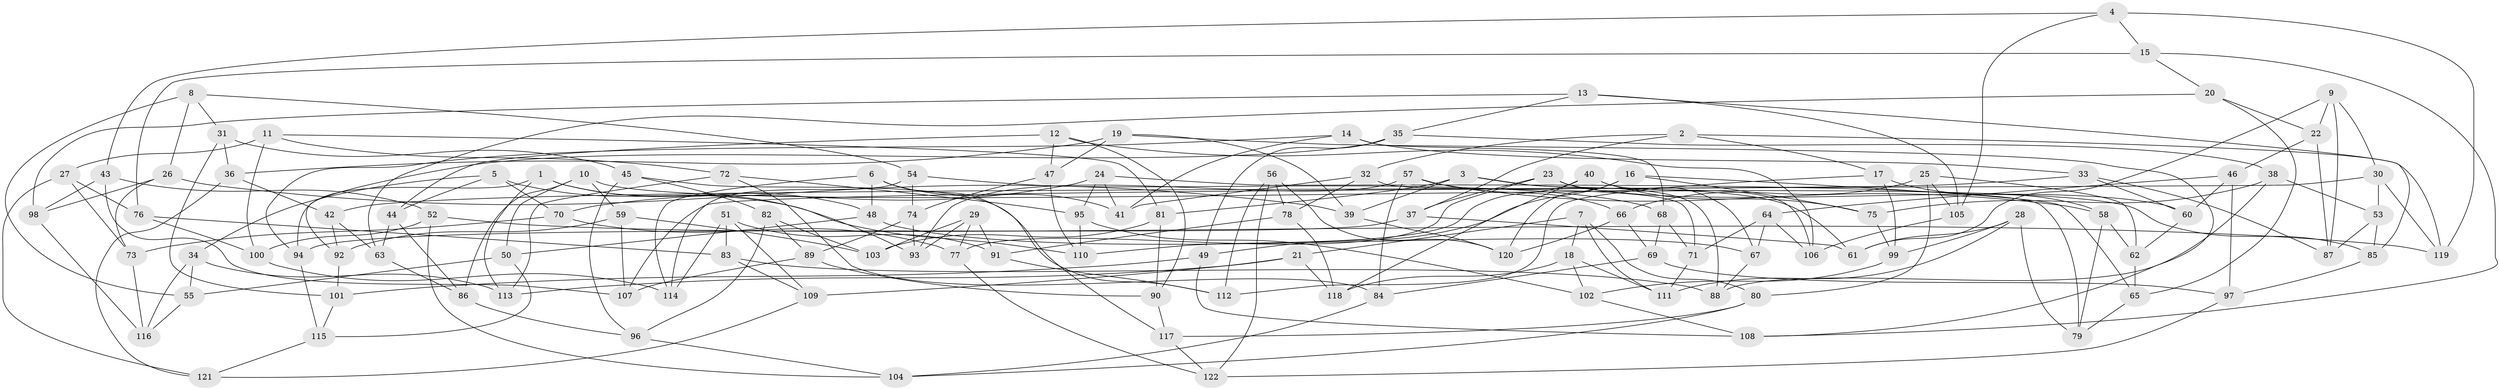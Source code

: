 // coarse degree distribution, {10: 0.14583333333333334, 8: 0.10416666666666667, 7: 0.08333333333333333, 9: 0.041666666666666664, 11: 0.08333333333333333, 4: 0.3333333333333333, 6: 0.16666666666666666, 5: 0.020833333333333332, 3: 0.020833333333333332}
// Generated by graph-tools (version 1.1) at 2025/20/03/04/25 18:20:46]
// undirected, 122 vertices, 244 edges
graph export_dot {
graph [start="1"]
  node [color=gray90,style=filled];
  1;
  2;
  3;
  4;
  5;
  6;
  7;
  8;
  9;
  10;
  11;
  12;
  13;
  14;
  15;
  16;
  17;
  18;
  19;
  20;
  21;
  22;
  23;
  24;
  25;
  26;
  27;
  28;
  29;
  30;
  31;
  32;
  33;
  34;
  35;
  36;
  37;
  38;
  39;
  40;
  41;
  42;
  43;
  44;
  45;
  46;
  47;
  48;
  49;
  50;
  51;
  52;
  53;
  54;
  55;
  56;
  57;
  58;
  59;
  60;
  61;
  62;
  63;
  64;
  65;
  66;
  67;
  68;
  69;
  70;
  71;
  72;
  73;
  74;
  75;
  76;
  77;
  78;
  79;
  80;
  81;
  82;
  83;
  84;
  85;
  86;
  87;
  88;
  89;
  90;
  91;
  92;
  93;
  94;
  95;
  96;
  97;
  98;
  99;
  100;
  101;
  102;
  103;
  104;
  105;
  106;
  107;
  108;
  109;
  110;
  111;
  112;
  113;
  114;
  115;
  116;
  117;
  118;
  119;
  120;
  121;
  122;
  1 -- 94;
  1 -- 113;
  1 -- 93;
  1 -- 48;
  2 -- 32;
  2 -- 17;
  2 -- 119;
  2 -- 37;
  3 -- 39;
  3 -- 61;
  3 -- 81;
  3 -- 88;
  4 -- 43;
  4 -- 119;
  4 -- 105;
  4 -- 15;
  5 -- 34;
  5 -- 44;
  5 -- 110;
  5 -- 70;
  6 -- 117;
  6 -- 114;
  6 -- 48;
  6 -- 41;
  7 -- 80;
  7 -- 111;
  7 -- 18;
  7 -- 21;
  8 -- 55;
  8 -- 26;
  8 -- 54;
  8 -- 31;
  9 -- 30;
  9 -- 61;
  9 -- 87;
  9 -- 22;
  10 -- 85;
  10 -- 59;
  10 -- 50;
  10 -- 86;
  11 -- 27;
  11 -- 81;
  11 -- 100;
  11 -- 72;
  12 -- 90;
  12 -- 106;
  12 -- 44;
  12 -- 47;
  13 -- 35;
  13 -- 105;
  13 -- 98;
  13 -- 85;
  14 -- 41;
  14 -- 33;
  14 -- 68;
  14 -- 94;
  15 -- 20;
  15 -- 76;
  15 -- 108;
  16 -- 75;
  16 -- 120;
  16 -- 65;
  16 -- 49;
  17 -- 99;
  17 -- 112;
  17 -- 58;
  18 -- 111;
  18 -- 102;
  18 -- 118;
  19 -- 39;
  19 -- 47;
  19 -- 108;
  19 -- 36;
  20 -- 63;
  20 -- 65;
  20 -- 22;
  21 -- 118;
  21 -- 109;
  21 -- 113;
  22 -- 46;
  22 -- 87;
  23 -- 60;
  23 -- 37;
  23 -- 77;
  23 -- 67;
  24 -- 79;
  24 -- 70;
  24 -- 95;
  24 -- 41;
  25 -- 80;
  25 -- 62;
  25 -- 66;
  25 -- 105;
  26 -- 98;
  26 -- 73;
  26 -- 39;
  27 -- 76;
  27 -- 121;
  27 -- 73;
  28 -- 99;
  28 -- 79;
  28 -- 61;
  28 -- 111;
  29 -- 91;
  29 -- 103;
  29 -- 93;
  29 -- 77;
  30 -- 53;
  30 -- 119;
  30 -- 107;
  31 -- 36;
  31 -- 45;
  31 -- 101;
  32 -- 78;
  32 -- 71;
  32 -- 41;
  33 -- 42;
  33 -- 60;
  33 -- 87;
  34 -- 116;
  34 -- 55;
  34 -- 113;
  35 -- 38;
  35 -- 49;
  35 -- 92;
  36 -- 121;
  36 -- 42;
  37 -- 61;
  37 -- 94;
  38 -- 53;
  38 -- 88;
  38 -- 75;
  39 -- 120;
  40 -- 110;
  40 -- 118;
  40 -- 106;
  40 -- 75;
  42 -- 63;
  42 -- 92;
  43 -- 107;
  43 -- 52;
  43 -- 98;
  44 -- 86;
  44 -- 63;
  45 -- 82;
  45 -- 96;
  45 -- 112;
  46 -- 97;
  46 -- 64;
  46 -- 60;
  47 -- 74;
  47 -- 110;
  48 -- 67;
  48 -- 50;
  49 -- 101;
  49 -- 108;
  50 -- 115;
  50 -- 55;
  51 -- 114;
  51 -- 91;
  51 -- 109;
  51 -- 83;
  52 -- 100;
  52 -- 119;
  52 -- 104;
  53 -- 87;
  53 -- 85;
  54 -- 68;
  54 -- 74;
  54 -- 114;
  55 -- 116;
  56 -- 112;
  56 -- 78;
  56 -- 120;
  56 -- 122;
  57 -- 58;
  57 -- 84;
  57 -- 66;
  57 -- 93;
  58 -- 79;
  58 -- 62;
  59 -- 92;
  59 -- 107;
  59 -- 103;
  60 -- 62;
  62 -- 65;
  63 -- 86;
  64 -- 71;
  64 -- 106;
  64 -- 67;
  65 -- 79;
  66 -- 120;
  66 -- 69;
  67 -- 88;
  68 -- 71;
  68 -- 69;
  69 -- 84;
  69 -- 97;
  70 -- 77;
  70 -- 73;
  71 -- 111;
  72 -- 84;
  72 -- 95;
  72 -- 113;
  73 -- 116;
  74 -- 89;
  74 -- 93;
  75 -- 99;
  76 -- 83;
  76 -- 100;
  77 -- 122;
  78 -- 118;
  78 -- 91;
  80 -- 104;
  80 -- 117;
  81 -- 103;
  81 -- 90;
  82 -- 89;
  82 -- 96;
  82 -- 103;
  83 -- 88;
  83 -- 109;
  84 -- 104;
  85 -- 97;
  86 -- 96;
  89 -- 90;
  89 -- 107;
  90 -- 117;
  91 -- 112;
  92 -- 101;
  94 -- 115;
  95 -- 102;
  95 -- 110;
  96 -- 104;
  97 -- 122;
  98 -- 116;
  99 -- 102;
  100 -- 114;
  101 -- 115;
  102 -- 108;
  105 -- 106;
  109 -- 121;
  115 -- 121;
  117 -- 122;
}
